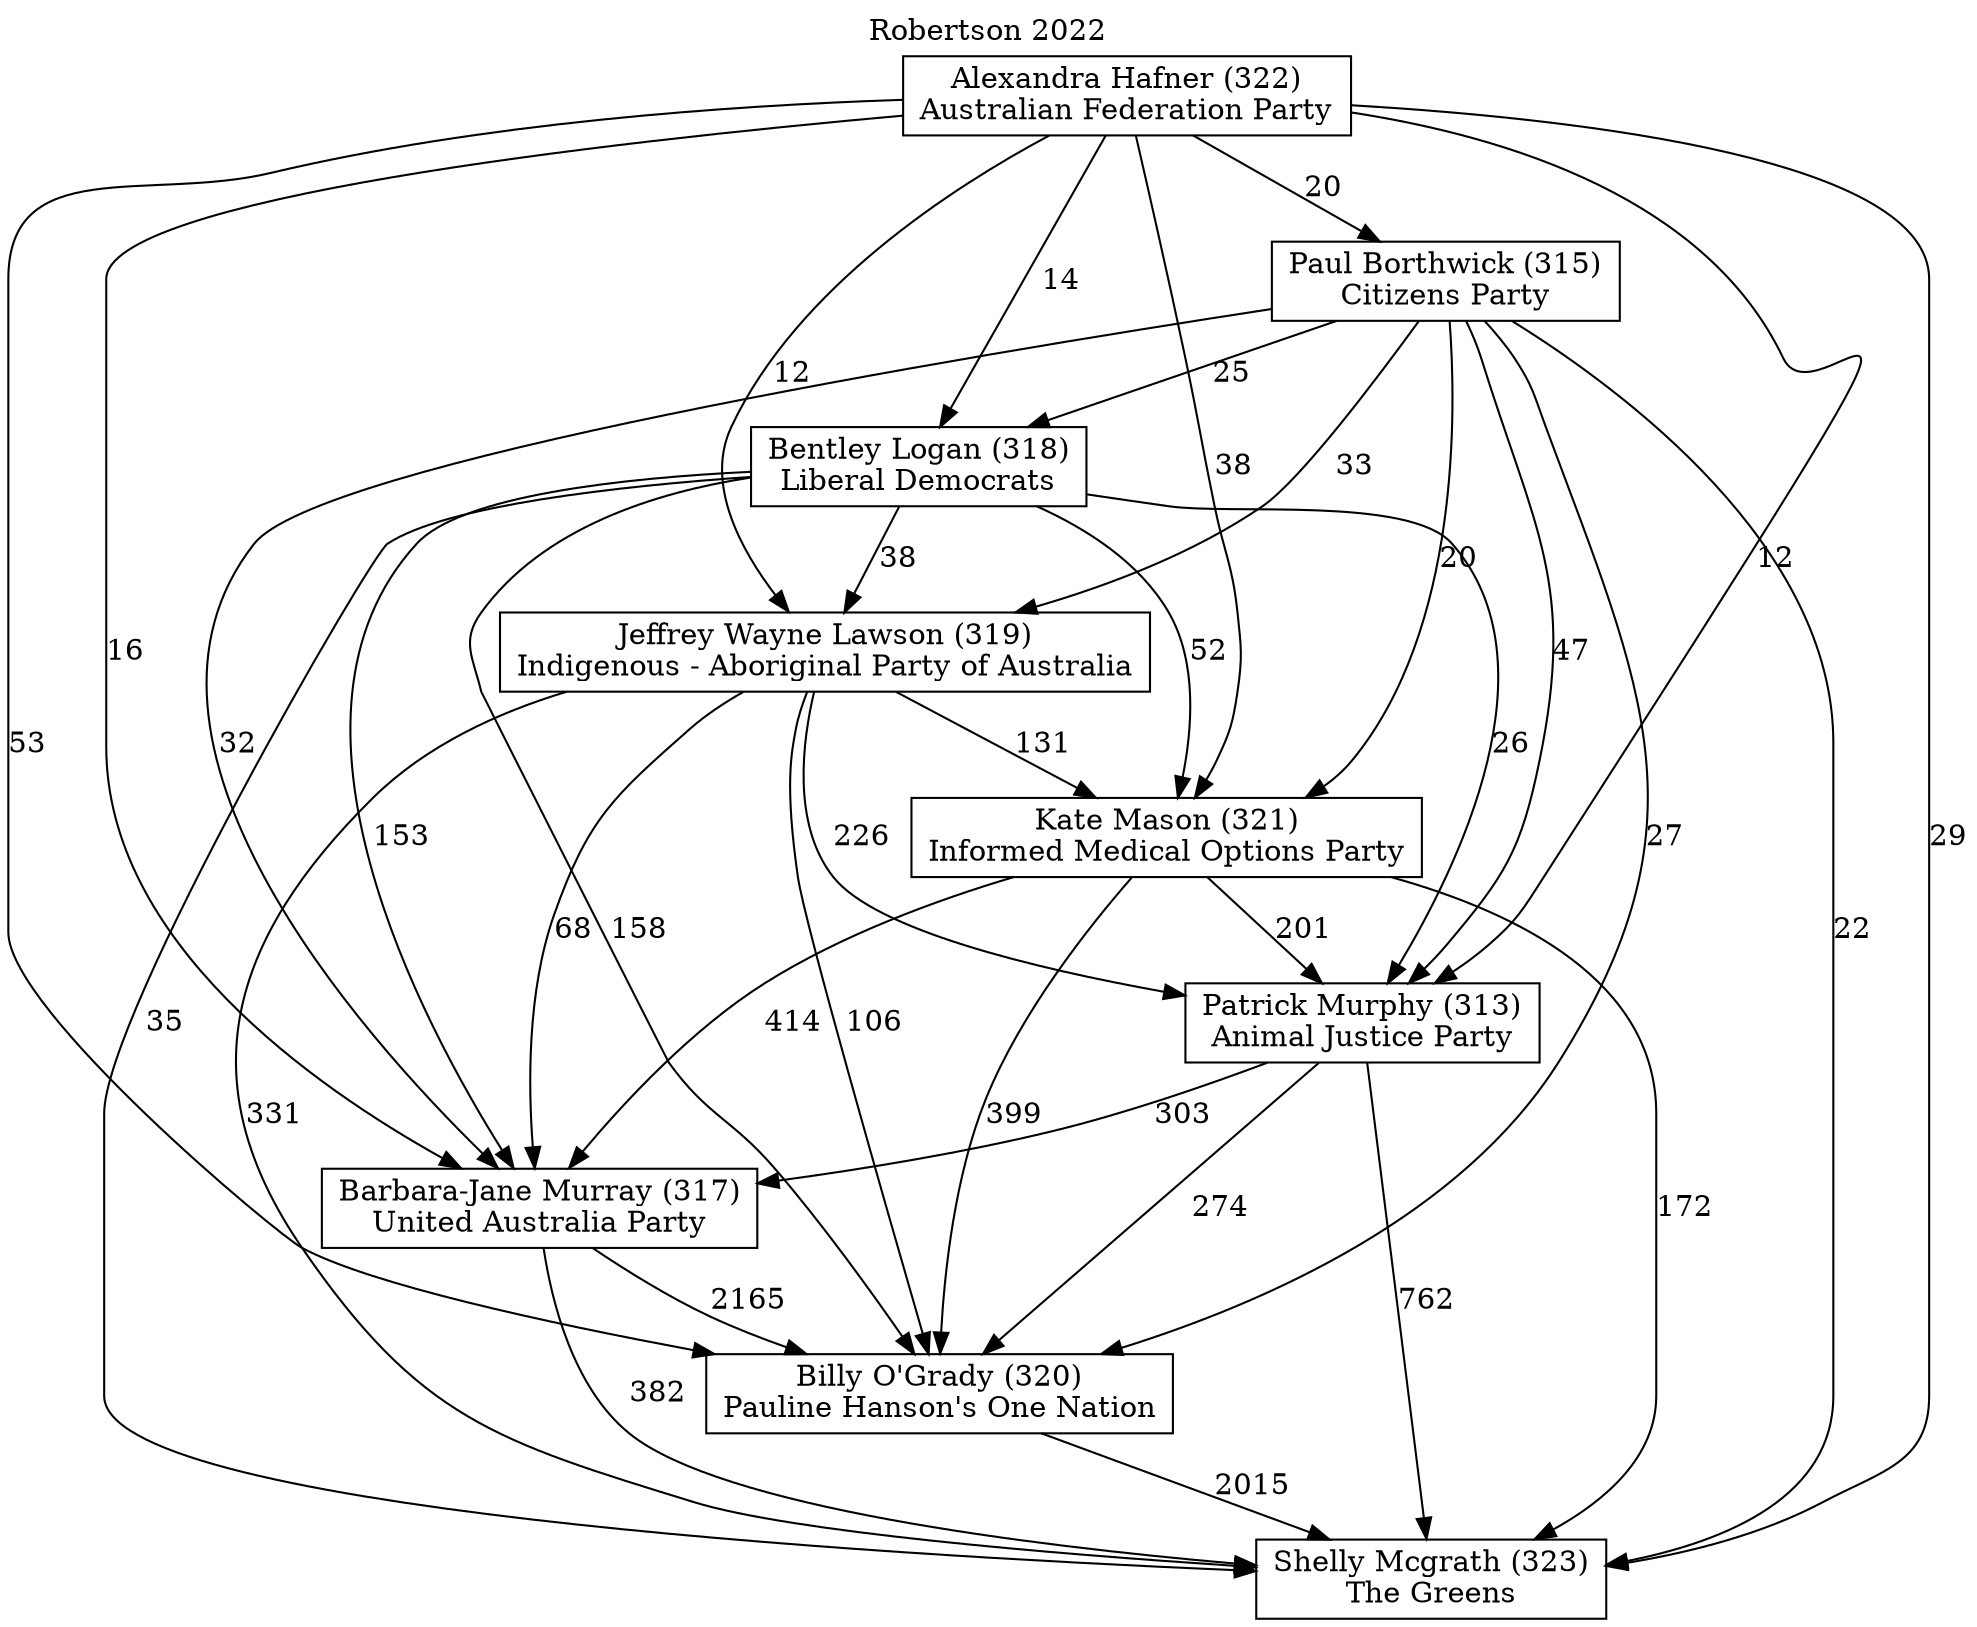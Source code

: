 // House preference flow
digraph "Shelly Mcgrath (323)_Robertson_2022" {
	graph [label="Robertson 2022" labelloc=t mclimit=10]
	node [shape=box]
	"Jeffrey Wayne Lawson (319)" [label="Jeffrey Wayne Lawson (319)
Indigenous - Aboriginal Party of Australia"]
	"Billy O'Grady (320)" [label="Billy O'Grady (320)
Pauline Hanson's One Nation"]
	"Bentley Logan (318)" [label="Bentley Logan (318)
Liberal Democrats"]
	"Paul Borthwick (315)" [label="Paul Borthwick (315)
Citizens Party"]
	"Patrick Murphy (313)" [label="Patrick Murphy (313)
Animal Justice Party"]
	"Alexandra Hafner (322)" [label="Alexandra Hafner (322)
Australian Federation Party"]
	"Barbara-Jane Murray (317)" [label="Barbara-Jane Murray (317)
United Australia Party"]
	"Kate Mason (321)" [label="Kate Mason (321)
Informed Medical Options Party"]
	"Shelly Mcgrath (323)" [label="Shelly Mcgrath (323)
The Greens"]
	"Paul Borthwick (315)" -> "Barbara-Jane Murray (317)" [label=32]
	"Paul Borthwick (315)" -> "Billy O'Grady (320)" [label=27]
	"Paul Borthwick (315)" -> "Jeffrey Wayne Lawson (319)" [label=33]
	"Alexandra Hafner (322)" -> "Patrick Murphy (313)" [label=12]
	"Jeffrey Wayne Lawson (319)" -> "Shelly Mcgrath (323)" [label=331]
	"Patrick Murphy (313)" -> "Billy O'Grady (320)" [label=274]
	"Alexandra Hafner (322)" -> "Billy O'Grady (320)" [label=53]
	"Bentley Logan (318)" -> "Billy O'Grady (320)" [label=158]
	"Alexandra Hafner (322)" -> "Paul Borthwick (315)" [label=20]
	"Paul Borthwick (315)" -> "Shelly Mcgrath (323)" [label=22]
	"Paul Borthwick (315)" -> "Kate Mason (321)" [label=20]
	"Alexandra Hafner (322)" -> "Shelly Mcgrath (323)" [label=29]
	"Alexandra Hafner (322)" -> "Jeffrey Wayne Lawson (319)" [label=12]
	"Kate Mason (321)" -> "Billy O'Grady (320)" [label=399]
	"Barbara-Jane Murray (317)" -> "Billy O'Grady (320)" [label=2165]
	"Patrick Murphy (313)" -> "Shelly Mcgrath (323)" [label=762]
	"Kate Mason (321)" -> "Patrick Murphy (313)" [label=201]
	"Jeffrey Wayne Lawson (319)" -> "Barbara-Jane Murray (317)" [label=68]
	"Jeffrey Wayne Lawson (319)" -> "Billy O'Grady (320)" [label=106]
	"Alexandra Hafner (322)" -> "Kate Mason (321)" [label=38]
	"Jeffrey Wayne Lawson (319)" -> "Kate Mason (321)" [label=131]
	"Alexandra Hafner (322)" -> "Bentley Logan (318)" [label=14]
	"Bentley Logan (318)" -> "Barbara-Jane Murray (317)" [label=153]
	"Kate Mason (321)" -> "Shelly Mcgrath (323)" [label=172]
	"Bentley Logan (318)" -> "Patrick Murphy (313)" [label=26]
	"Bentley Logan (318)" -> "Kate Mason (321)" [label=52]
	"Paul Borthwick (315)" -> "Bentley Logan (318)" [label=25]
	"Jeffrey Wayne Lawson (319)" -> "Patrick Murphy (313)" [label=226]
	"Patrick Murphy (313)" -> "Barbara-Jane Murray (317)" [label=303]
	"Kate Mason (321)" -> "Barbara-Jane Murray (317)" [label=414]
	"Billy O'Grady (320)" -> "Shelly Mcgrath (323)" [label=2015]
	"Paul Borthwick (315)" -> "Patrick Murphy (313)" [label=47]
	"Bentley Logan (318)" -> "Shelly Mcgrath (323)" [label=35]
	"Bentley Logan (318)" -> "Jeffrey Wayne Lawson (319)" [label=38]
	"Alexandra Hafner (322)" -> "Barbara-Jane Murray (317)" [label=16]
	"Barbara-Jane Murray (317)" -> "Shelly Mcgrath (323)" [label=382]
}
